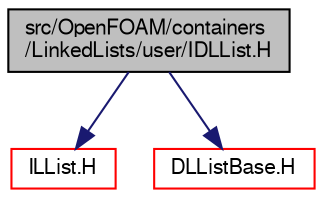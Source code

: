 digraph "src/OpenFOAM/containers/LinkedLists/user/IDLList.H"
{
  bgcolor="transparent";
  edge [fontname="FreeSans",fontsize="10",labelfontname="FreeSans",labelfontsize="10"];
  node [fontname="FreeSans",fontsize="10",shape=record];
  Node0 [label="src/OpenFOAM/containers\l/LinkedLists/user/IDLList.H",height=0.2,width=0.4,color="black", fillcolor="grey75", style="filled", fontcolor="black"];
  Node0 -> Node1 [color="midnightblue",fontsize="10",style="solid",fontname="FreeSans"];
  Node1 [label="ILList.H",height=0.2,width=0.4,color="red",URL="$a08519.html"];
  Node0 -> Node10 [color="midnightblue",fontsize="10",style="solid",fontname="FreeSans"];
  Node10 [label="DLListBase.H",height=0.2,width=0.4,color="red",URL="$a08555.html"];
}
